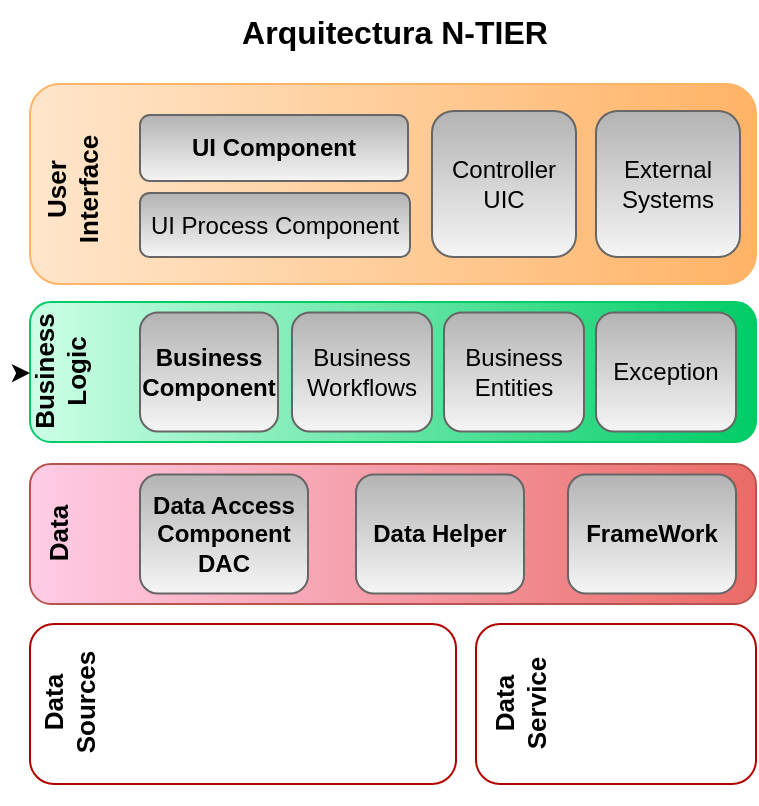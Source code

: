 <mxfile>
    <diagram id="MPeDoWMvLSlkay31p66Y" name="Página-1">
        <mxGraphModel dx="944" dy="563" grid="0" gridSize="10" guides="1" tooltips="1" connect="1" arrows="1" fold="1" page="1" pageScale="1" pageWidth="1169" pageHeight="827" background="#ffffff" math="0" shadow="0">
            <root>
                <mxCell id="0"/>
                <mxCell id="1" parent="0"/>
                <mxCell id="43" value="" style="shape=image;verticalLabelPosition=bottom;labelBackgroundColor=default;verticalAlign=top;aspect=fixed;imageAspect=0;image=https://pbs.twimg.com/profile_images/1269972369940103169/BEBFAgFx_400x400.jpg;" parent="1" vertex="1">
                    <mxGeometry x="428" y="348" width="100" height="100" as="geometry"/>
                </mxCell>
                <mxCell id="2" value="" style="rounded=1;whiteSpace=wrap;html=1;fillColor=#FFCCE6;strokeColor=#b85450;gradientColor=#ea6b66;gradientDirection=east;" parent="1" vertex="1">
                    <mxGeometry x="167" y="278" width="363" height="70" as="geometry"/>
                </mxCell>
                <mxCell id="3" value="" style="rounded=1;whiteSpace=wrap;html=1;fillColor=#00CC66;strokeColor=#00CC66;gradientColor=#CCFFE6;gradientDirection=west;" parent="1" vertex="1">
                    <mxGeometry x="167" y="197" width="363" height="70" as="geometry"/>
                </mxCell>
                <mxCell id="4" value="" style="rounded=1;whiteSpace=wrap;html=1;fillColor=#FFB366;strokeColor=#FFB366;gradientColor=#FFE6CC;gradientDirection=west;" parent="1" vertex="1">
                    <mxGeometry x="167" y="88" width="363" height="100" as="geometry"/>
                </mxCell>
                <mxCell id="7" value="&lt;font color=&quot;#000000&quot;&gt;&lt;b&gt;UI Component&lt;/b&gt;&lt;/font&gt;" style="rounded=1;whiteSpace=wrap;html=1;strokeColor=#666666;fillColor=#f5f5f5;gradientDirection=north;gradientColor=#b3b3b3;" parent="1" vertex="1">
                    <mxGeometry x="222" y="103.5" width="134" height="33" as="geometry"/>
                </mxCell>
                <mxCell id="8" value="&lt;font color=&quot;#000000&quot;&gt;UI Process Component&lt;/font&gt;" style="rounded=1;whiteSpace=wrap;html=1;strokeColor=#666666;fillColor=#f5f5f5;gradientDirection=north;gradientColor=#b3b3b3;" parent="1" vertex="1">
                    <mxGeometry x="222" y="142.5" width="135" height="32" as="geometry"/>
                </mxCell>
                <mxCell id="9" value="&lt;font color=&quot;#000000&quot;&gt;Controller UIC&lt;/font&gt;" style="rounded=1;whiteSpace=wrap;html=1;strokeColor=#666666;fillColor=#f5f5f5;gradientDirection=north;gradientColor=#b3b3b3;" parent="1" vertex="1">
                    <mxGeometry x="368" y="101.5" width="72" height="73" as="geometry"/>
                </mxCell>
                <mxCell id="13" value="&lt;span style=&quot;color: rgb(0, 0, 0);&quot;&gt;External Systems&lt;/span&gt;" style="rounded=1;whiteSpace=wrap;html=1;strokeColor=#666666;fillColor=#f5f5f5;gradientDirection=north;gradientColor=#b3b3b3;" parent="1" vertex="1">
                    <mxGeometry x="450" y="101.5" width="72" height="73" as="geometry"/>
                </mxCell>
                <mxCell id="14" value="&lt;b style=&quot;font-size: 13px;&quot;&gt;User &lt;br&gt;Interface&lt;/b&gt;" style="text;html=1;align=center;verticalAlign=middle;resizable=0;points=[];autosize=1;strokeColor=none;fillColor=none;fontColor=#000000;rotation=-90;" parent="1" vertex="1">
                    <mxGeometry x="148" y="121" width="80" height="40" as="geometry"/>
                </mxCell>
                <mxCell id="21" style="edgeStyle=none;html=1;fontColor=#000000;" parent="1" source="15" target="3" edge="1">
                    <mxGeometry relative="1" as="geometry"/>
                </mxCell>
                <mxCell id="15" value="&lt;b&gt;&lt;font style=&quot;font-size: 13px;&quot;&gt;Business &lt;br&gt;Logic&lt;/font&gt;&lt;/b&gt;" style="text;html=1;align=center;verticalAlign=middle;resizable=0;points=[];autosize=1;strokeColor=none;fillColor=none;fontColor=#000000;rotation=-90;" parent="1" vertex="1">
                    <mxGeometry x="143.5" y="211" width="76" height="43" as="geometry"/>
                </mxCell>
                <mxCell id="16" value="&lt;b&gt;&lt;font style=&quot;font-size: 13px;&quot;&gt;Data&lt;/font&gt;&lt;/b&gt;" style="text;html=1;align=center;verticalAlign=middle;resizable=0;points=[];autosize=1;strokeColor=none;fillColor=none;fontColor=#000000;rotation=-90;" parent="1" vertex="1">
                    <mxGeometry x="156" y="298" width="50" height="30" as="geometry"/>
                </mxCell>
                <mxCell id="17" value="&lt;font color=&quot;#000000&quot;&gt;&lt;b&gt;Business Component&lt;/b&gt;&lt;br&gt;&lt;/font&gt;" style="rounded=1;whiteSpace=wrap;html=1;strokeColor=#666666;fillColor=#f5f5f5;gradientDirection=north;gradientColor=#b3b3b3;" parent="1" vertex="1">
                    <mxGeometry x="222" y="202.25" width="69" height="59.5" as="geometry"/>
                </mxCell>
                <mxCell id="18" value="&lt;font color=&quot;#000000&quot;&gt;Business&lt;br&gt;Workflows&lt;br&gt;&lt;/font&gt;" style="rounded=1;whiteSpace=wrap;html=1;strokeColor=#666666;fillColor=#f5f5f5;gradientDirection=north;gradientColor=#b3b3b3;" parent="1" vertex="1">
                    <mxGeometry x="298" y="202.25" width="70" height="59.5" as="geometry"/>
                </mxCell>
                <mxCell id="19" value="&lt;font color=&quot;#000000&quot;&gt;Business&lt;br&gt;Entities&lt;br&gt;&lt;/font&gt;" style="rounded=1;whiteSpace=wrap;html=1;strokeColor=#666666;fillColor=#f5f5f5;gradientDirection=north;gradientColor=#b3b3b3;" parent="1" vertex="1">
                    <mxGeometry x="374" y="202.25" width="70" height="59.5" as="geometry"/>
                </mxCell>
                <mxCell id="20" value="&lt;font color=&quot;#000000&quot;&gt;Exception&lt;br&gt;&lt;/font&gt;" style="rounded=1;whiteSpace=wrap;html=1;strokeColor=#666666;fillColor=#f5f5f5;gradientDirection=north;gradientColor=#b3b3b3;" parent="1" vertex="1">
                    <mxGeometry x="450" y="202.25" width="70" height="59.5" as="geometry"/>
                </mxCell>
                <mxCell id="22" value="&lt;font color=&quot;#000000&quot;&gt;&lt;b&gt;Data Access Component&lt;br&gt;DAC&lt;/b&gt;&lt;br&gt;&lt;/font&gt;" style="rounded=1;whiteSpace=wrap;html=1;strokeColor=#666666;fillColor=#f5f5f5;gradientDirection=north;gradientColor=#b3b3b3;" parent="1" vertex="1">
                    <mxGeometry x="222" y="283.25" width="84" height="59.5" as="geometry"/>
                </mxCell>
                <mxCell id="23" value="&lt;font color=&quot;#000000&quot;&gt;&lt;b&gt;Data Helper&lt;/b&gt;&lt;br&gt;&lt;/font&gt;" style="rounded=1;whiteSpace=wrap;html=1;strokeColor=#666666;fillColor=#f5f5f5;gradientDirection=north;gradientColor=#b3b3b3;" parent="1" vertex="1">
                    <mxGeometry x="330" y="283.25" width="84" height="59.5" as="geometry"/>
                </mxCell>
                <mxCell id="24" value="&lt;b style=&quot;color: rgb(0, 0, 0);&quot;&gt;FrameWork&lt;/b&gt;&lt;font color=&quot;#000000&quot;&gt;&lt;br&gt;&lt;/font&gt;" style="rounded=1;whiteSpace=wrap;html=1;strokeColor=#666666;fillColor=#f5f5f5;gradientDirection=north;gradientColor=#b3b3b3;" parent="1" vertex="1">
                    <mxGeometry x="436" y="283.25" width="84" height="59.5" as="geometry"/>
                </mxCell>
                <mxCell id="32" value="" style="rounded=1;whiteSpace=wrap;html=1;strokeColor=#B20000;fontSize=13;fillColor=none;gradientDirection=south;fontColor=#ffffff;" parent="1" vertex="1">
                    <mxGeometry x="167" y="358" width="213" height="80" as="geometry"/>
                </mxCell>
                <mxCell id="33" value="" style="rounded=1;whiteSpace=wrap;html=1;strokeColor=#B20000;fontSize=13;fillColor=none;gradientDirection=south;fontColor=#ffffff;" parent="1" vertex="1">
                    <mxGeometry x="390" y="358" width="140" height="80" as="geometry"/>
                </mxCell>
                <mxCell id="34" value="&lt;b&gt;&lt;font style=&quot;font-size: 13px;&quot;&gt;Data&lt;br&gt;Sources&lt;/font&gt;&lt;/b&gt;" style="text;html=1;align=center;verticalAlign=middle;resizable=0;points=[];autosize=1;strokeColor=none;fillColor=none;fontColor=#000000;rotation=-90;" parent="1" vertex="1">
                    <mxGeometry x="151.5" y="378" width="70" height="40" as="geometry"/>
                </mxCell>
                <mxCell id="35" value="&lt;b&gt;&lt;font style=&quot;font-size: 13px;&quot;&gt;Data&lt;br&gt;Service&lt;br&gt;&lt;/font&gt;&lt;/b&gt;" style="text;html=1;align=center;verticalAlign=middle;resizable=0;points=[];autosize=1;strokeColor=none;fillColor=none;fontColor=#000000;rotation=-90;" parent="1" vertex="1">
                    <mxGeometry x="377" y="378" width="70" height="40" as="geometry"/>
                </mxCell>
                <mxCell id="42" value="" style="shape=image;verticalLabelPosition=bottom;labelBackgroundColor=default;verticalAlign=top;aspect=fixed;imageAspect=0;image=https://dc722jrlp2zu8.cloudfront.net/media/django-summernote/2018-03-23/e3372d52-91ff-4e45-90de-79200223e060.jpg;" parent="1" vertex="1">
                    <mxGeometry x="211.3" y="364" width="86.7" height="68" as="geometry"/>
                </mxCell>
                <mxCell id="44" value="" style="shape=image;verticalLabelPosition=bottom;labelBackgroundColor=default;verticalAlign=top;aspect=fixed;imageAspect=0;image=https://cdn-icons-png.flaticon.com/512/603/603190.png;" parent="1" vertex="1">
                    <mxGeometry x="304" y="363" width="70" height="70" as="geometry"/>
                </mxCell>
                <mxCell id="45" value="&lt;b&gt;&lt;font style=&quot;font-size: 16px;&quot;&gt;Arquitectura N-TIER&lt;/font&gt;&lt;/b&gt;" style="text;html=1;align=center;verticalAlign=middle;resizable=0;points=[];autosize=1;strokeColor=none;fillColor=none;fontSize=13;fontColor=#000000;" parent="1" vertex="1">
                    <mxGeometry x="263" y="46" width="171" height="31" as="geometry"/>
                </mxCell>
            </root>
        </mxGraphModel>
    </diagram>
</mxfile>